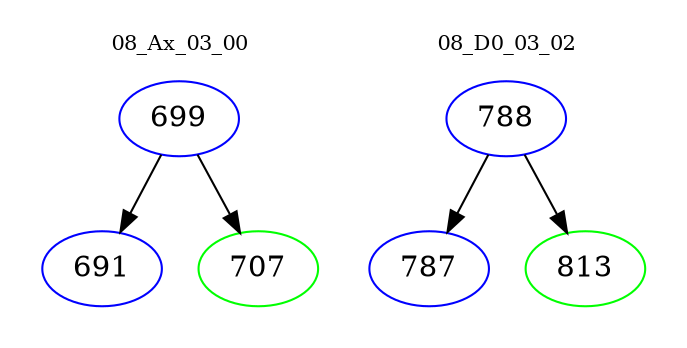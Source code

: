 digraph{
subgraph cluster_0 {
color = white
label = "08_Ax_03_00";
fontsize=10;
T0_699 [label="699", color="blue"]
T0_699 -> T0_691 [color="black"]
T0_691 [label="691", color="blue"]
T0_699 -> T0_707 [color="black"]
T0_707 [label="707", color="green"]
}
subgraph cluster_1 {
color = white
label = "08_D0_03_02";
fontsize=10;
T1_788 [label="788", color="blue"]
T1_788 -> T1_787 [color="black"]
T1_787 [label="787", color="blue"]
T1_788 -> T1_813 [color="black"]
T1_813 [label="813", color="green"]
}
}
